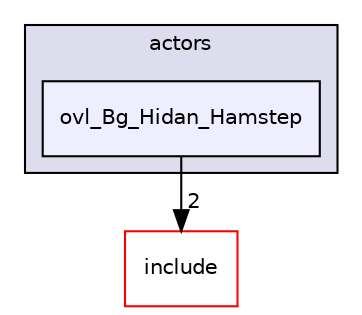 digraph "src/overlays/actors/ovl_Bg_Hidan_Hamstep" {
  compound=true
  node [ fontsize="10", fontname="Helvetica"];
  edge [ labelfontsize="10", labelfontname="Helvetica"];
  subgraph clusterdir_e93473484be31ce7bcb356bd643a22f8 {
    graph [ bgcolor="#ddddee", pencolor="black", label="actors" fontname="Helvetica", fontsize="10", URL="dir_e93473484be31ce7bcb356bd643a22f8.html"]
  dir_9552384616035f21f9b3a5e506ab9e65 [shape=box, label="ovl_Bg_Hidan_Hamstep", style="filled", fillcolor="#eeeeff", pencolor="black", URL="dir_9552384616035f21f9b3a5e506ab9e65.html"];
  }
  dir_d44c64559bbebec7f509842c48db8b23 [shape=box label="include" fillcolor="white" style="filled" color="red" URL="dir_d44c64559bbebec7f509842c48db8b23.html"];
  dir_9552384616035f21f9b3a5e506ab9e65->dir_d44c64559bbebec7f509842c48db8b23 [headlabel="2", labeldistance=1.5 headhref="dir_000051_000000.html"];
}
